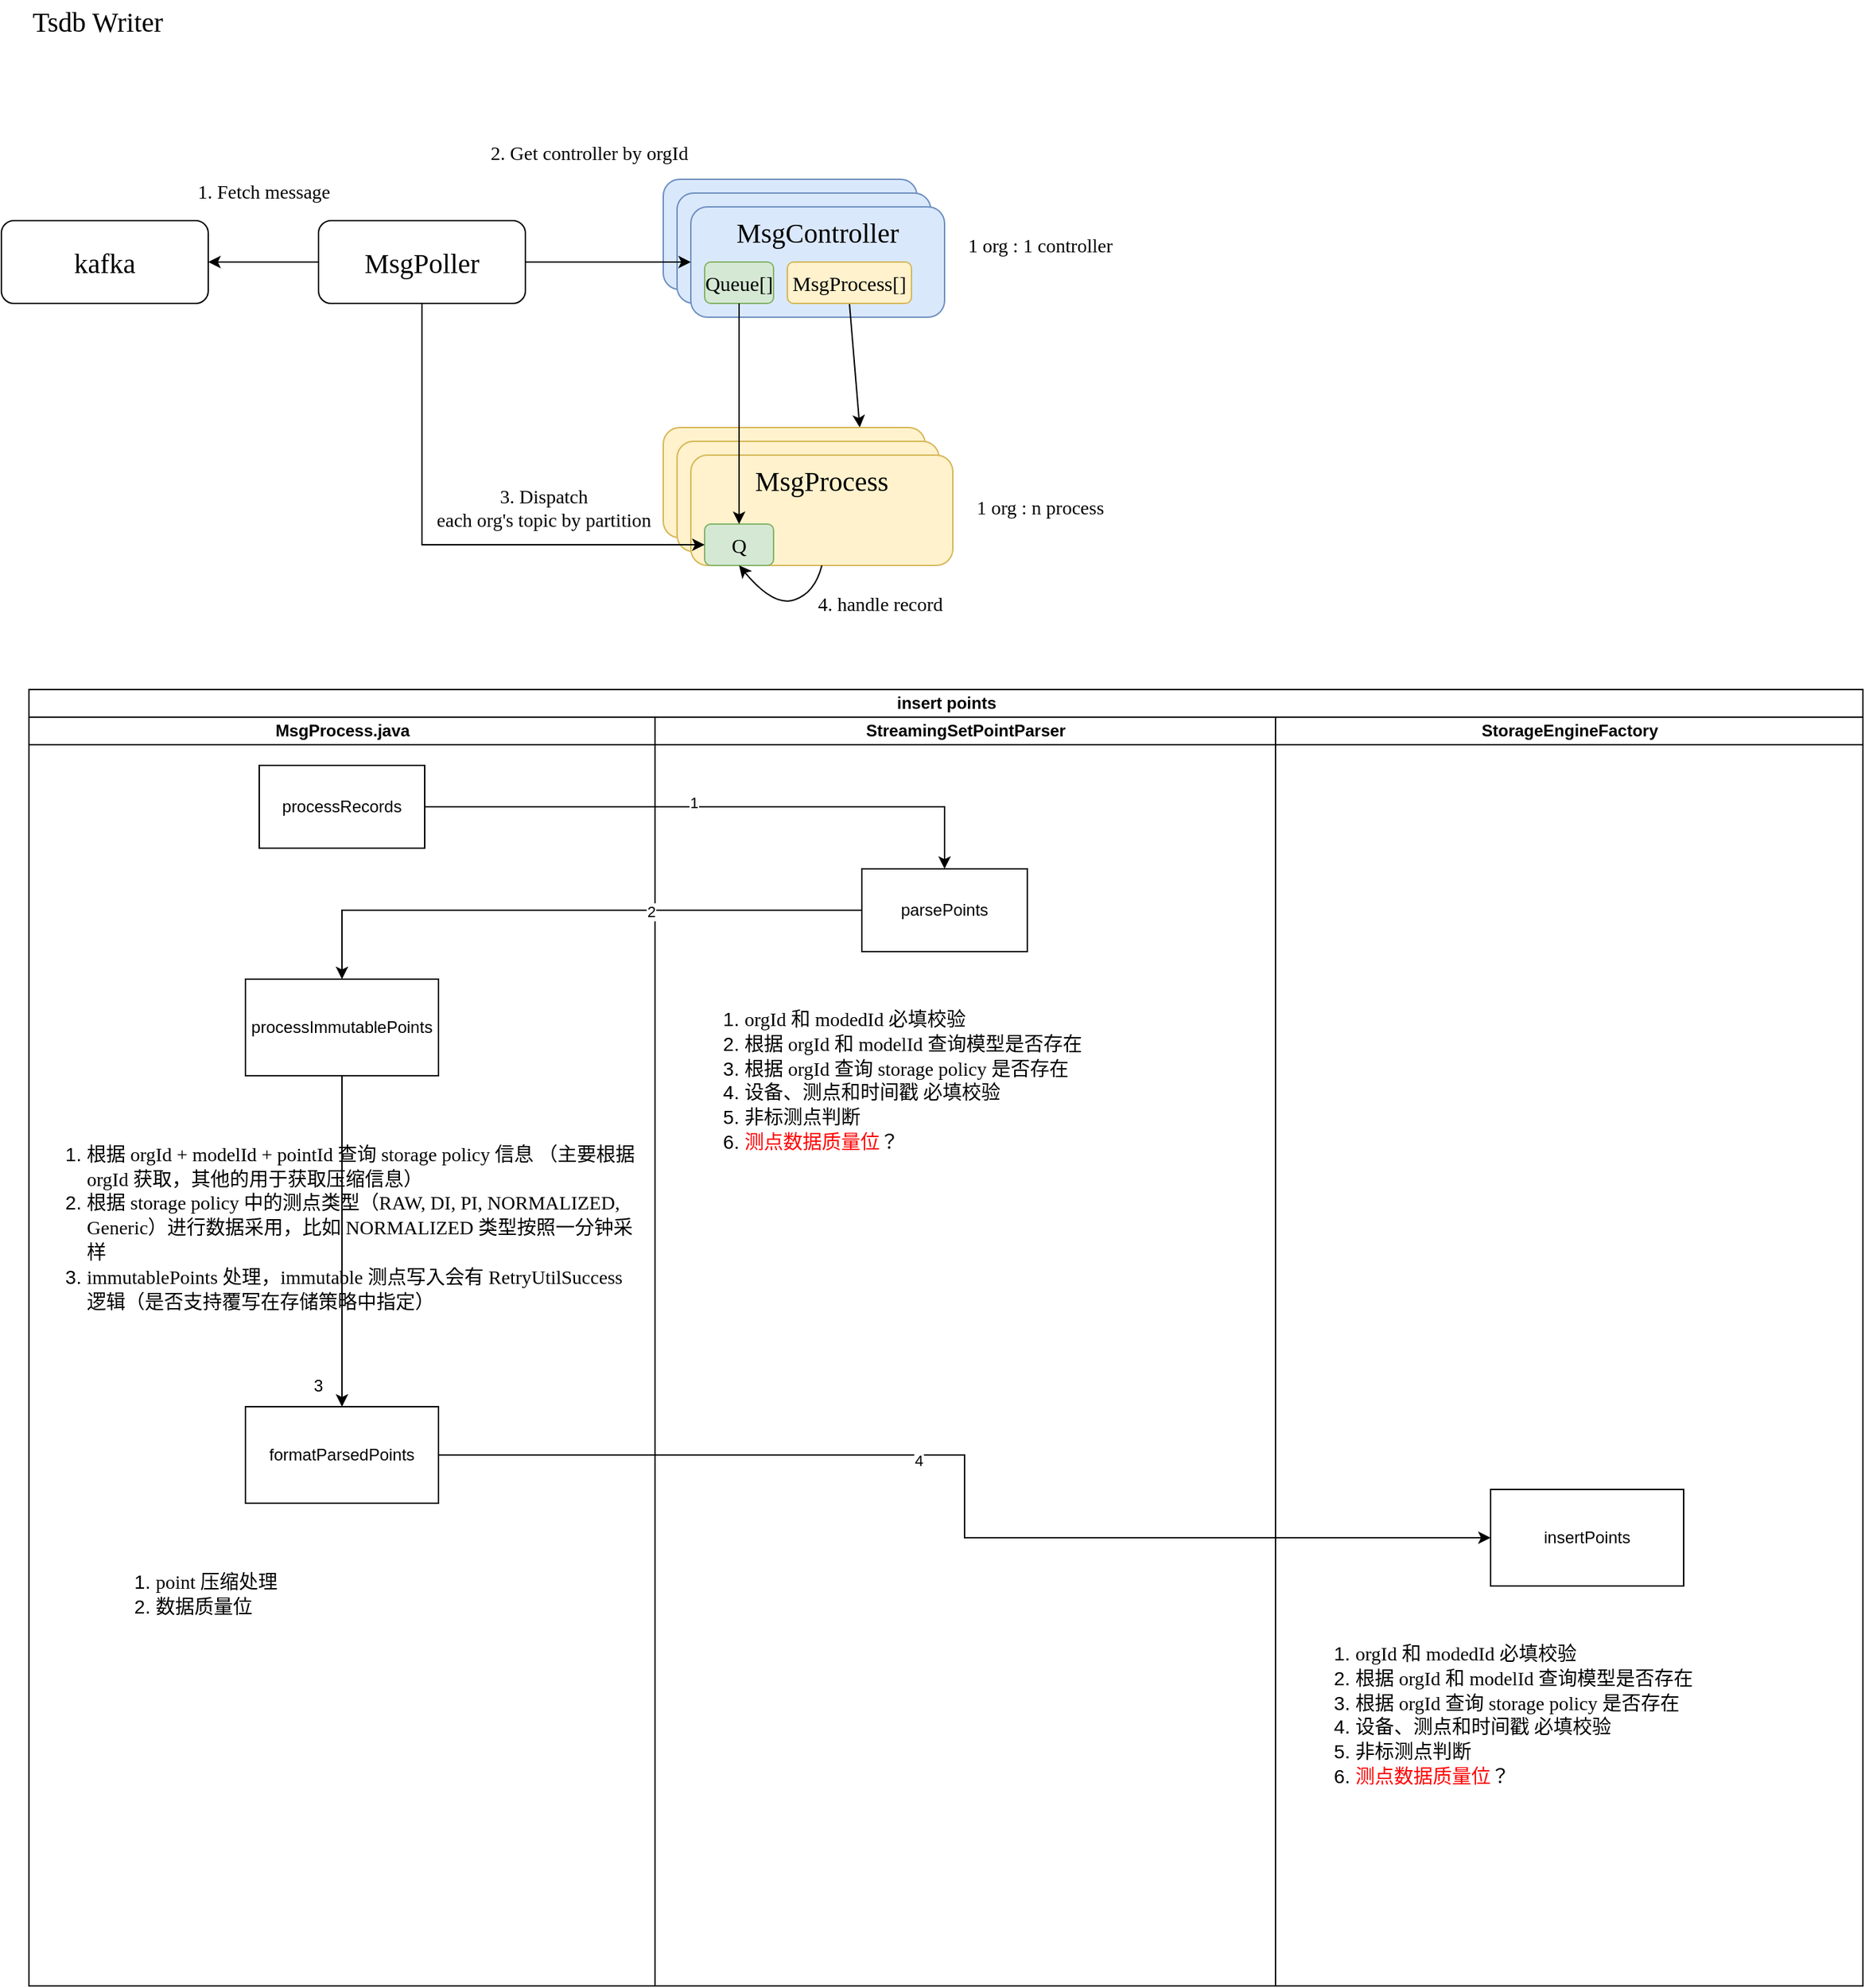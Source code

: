 <mxfile version="21.3.2" type="github">
  <diagram name="第 1 页" id="iX-ga6FuyarV50mPAewc">
    <mxGraphModel dx="1434" dy="830" grid="1" gridSize="10" guides="1" tooltips="1" connect="1" arrows="1" fold="1" page="1" pageScale="1" pageWidth="827" pageHeight="1169" math="0" shadow="0">
      <root>
        <mxCell id="0" />
        <mxCell id="1" parent="0" />
        <mxCell id="RGq1c4zs5kMfCRphSGWV-12" style="edgeStyle=orthogonalEdgeStyle;rounded=0;orthogonalLoop=1;jettySize=auto;html=1;exitX=0;exitY=0.5;exitDx=0;exitDy=0;entryX=1;entryY=0.5;entryDx=0;entryDy=0;" edge="1" parent="1" source="RGq1c4zs5kMfCRphSGWV-10" target="RGq1c4zs5kMfCRphSGWV-11">
          <mxGeometry relative="1" as="geometry" />
        </mxCell>
        <mxCell id="RGq1c4zs5kMfCRphSGWV-17" value="1. Fetch message" style="edgeLabel;html=1;align=center;verticalAlign=middle;resizable=0;points=[];fontFamily=Times New Roman;fontSize=14;" vertex="1" connectable="0" parent="RGq1c4zs5kMfCRphSGWV-12">
          <mxGeometry x="0.075" y="-3" relative="1" as="geometry">
            <mxPoint x="3" y="-47" as="offset" />
          </mxGeometry>
        </mxCell>
        <mxCell id="RGq1c4zs5kMfCRphSGWV-10" value="MsgPoller" style="rounded=1;whiteSpace=wrap;html=1;hachureGap=4;fontFamily=Times New Roman;fontSize=20;" vertex="1" parent="1">
          <mxGeometry x="240" y="210" width="150" height="60" as="geometry" />
        </mxCell>
        <mxCell id="RGq1c4zs5kMfCRphSGWV-11" value="kafka" style="rounded=1;whiteSpace=wrap;html=1;hachureGap=4;fontFamily=Times New Roman;fontSize=20;" vertex="1" parent="1">
          <mxGeometry x="10" y="210" width="150" height="60" as="geometry" />
        </mxCell>
        <mxCell id="RGq1c4zs5kMfCRphSGWV-19" value="3. Dispatch&lt;br&gt;each org&#39;s topic by partition" style="edgeLabel;html=1;align=center;verticalAlign=middle;resizable=0;points=[];fontFamily=Times New Roman;fontSize=14;" vertex="1" connectable="0" parent="1">
          <mxGeometry x="170" y="430" as="geometry">
            <mxPoint x="233" y="-11" as="offset" />
          </mxGeometry>
        </mxCell>
        <mxCell id="RGq1c4zs5kMfCRphSGWV-22" value="&lt;div style=&quot;&quot;&gt;&lt;br&gt;&lt;/div&gt;" style="rounded=1;whiteSpace=wrap;html=1;hachureGap=4;fontFamily=Times New Roman;fontSize=15;align=center;horizontal=1;verticalAlign=top;fillColor=#dae8fc;strokeColor=#6c8ebf;" vertex="1" parent="1">
          <mxGeometry x="490" y="180" width="184" height="80" as="geometry" />
        </mxCell>
        <mxCell id="RGq1c4zs5kMfCRphSGWV-23" value="&lt;div style=&quot;&quot;&gt;&lt;br&gt;&lt;/div&gt;" style="rounded=1;whiteSpace=wrap;html=1;hachureGap=4;fontFamily=Times New Roman;fontSize=15;align=center;horizontal=1;verticalAlign=top;fillColor=#dae8fc;strokeColor=#6c8ebf;" vertex="1" parent="1">
          <mxGeometry x="500" y="190" width="184" height="80" as="geometry" />
        </mxCell>
        <mxCell id="RGq1c4zs5kMfCRphSGWV-20" value="&lt;div style=&quot;&quot;&gt;&lt;span style=&quot;background-color: initial;&quot;&gt;&lt;font style=&quot;font-size: 20px;&quot;&gt;MsgController&lt;/font&gt;&lt;/span&gt;&lt;/div&gt;" style="rounded=1;whiteSpace=wrap;html=1;hachureGap=4;fontFamily=Times New Roman;fontSize=15;fillColor=#dae8fc;strokeColor=#6c8ebf;align=center;horizontal=1;verticalAlign=top;" vertex="1" parent="1">
          <mxGeometry x="510" y="200" width="184" height="80" as="geometry" />
        </mxCell>
        <mxCell id="RGq1c4zs5kMfCRphSGWV-21" value="Queue[]" style="rounded=1;whiteSpace=wrap;html=1;hachureGap=4;fontFamily=Times New Roman;fontSize=15;fillColor=#d5e8d4;strokeColor=#82b366;" vertex="1" parent="1">
          <mxGeometry x="520" y="240" width="50" height="30" as="geometry" />
        </mxCell>
        <mxCell id="RGq1c4zs5kMfCRphSGWV-16" style="edgeStyle=orthogonalEdgeStyle;rounded=0;orthogonalLoop=1;jettySize=auto;html=1;exitX=1;exitY=0.5;exitDx=0;exitDy=0;entryX=0;entryY=0.5;entryDx=0;entryDy=0;" edge="1" parent="1" source="RGq1c4zs5kMfCRphSGWV-10" target="RGq1c4zs5kMfCRphSGWV-20">
          <mxGeometry relative="1" as="geometry">
            <mxPoint x="535" y="200" as="targetPoint" />
          </mxGeometry>
        </mxCell>
        <mxCell id="RGq1c4zs5kMfCRphSGWV-27" style="rounded=0;orthogonalLoop=1;jettySize=auto;html=1;entryX=0.75;entryY=0;entryDx=0;entryDy=0;exitX=0.5;exitY=1;exitDx=0;exitDy=0;" edge="1" parent="1" source="RGq1c4zs5kMfCRphSGWV-24" target="RGq1c4zs5kMfCRphSGWV-29">
          <mxGeometry relative="1" as="geometry">
            <mxPoint x="600" y="260" as="sourcePoint" />
            <mxPoint x="572" y="360" as="targetPoint" />
          </mxGeometry>
        </mxCell>
        <mxCell id="RGq1c4zs5kMfCRphSGWV-24" value="MsgProcess[]" style="rounded=1;whiteSpace=wrap;html=1;hachureGap=4;fontFamily=Times New Roman;fontSize=15;fillColor=#fff2cc;strokeColor=#d6b656;" vertex="1" parent="1">
          <mxGeometry x="580" y="240" width="90" height="30" as="geometry" />
        </mxCell>
        <mxCell id="RGq1c4zs5kMfCRphSGWV-29" value="MsgProcess" style="rounded=1;whiteSpace=wrap;html=1;hachureGap=4;fontFamily=Times New Roman;fontSize=20;fillColor=#fff2cc;strokeColor=#d6b656;verticalAlign=top;" vertex="1" parent="1">
          <mxGeometry x="490" y="360" width="190" height="80" as="geometry" />
        </mxCell>
        <mxCell id="RGq1c4zs5kMfCRphSGWV-32" value="MsgProcess" style="rounded=1;whiteSpace=wrap;html=1;hachureGap=4;fontFamily=Times New Roman;fontSize=20;fillColor=#fff2cc;strokeColor=#d6b656;verticalAlign=top;" vertex="1" parent="1">
          <mxGeometry x="500" y="370" width="190" height="80" as="geometry" />
        </mxCell>
        <mxCell id="RGq1c4zs5kMfCRphSGWV-33" value="MsgProcess" style="rounded=1;whiteSpace=wrap;html=1;hachureGap=4;fontFamily=Times New Roman;fontSize=20;fillColor=#fff2cc;strokeColor=#d6b656;verticalAlign=top;" vertex="1" parent="1">
          <mxGeometry x="510" y="380" width="190" height="80" as="geometry" />
        </mxCell>
        <mxCell id="RGq1c4zs5kMfCRphSGWV-30" value="Q" style="rounded=1;whiteSpace=wrap;html=1;hachureGap=4;fontFamily=Times New Roman;fontSize=15;fillColor=#d5e8d4;strokeColor=#82b366;" vertex="1" parent="1">
          <mxGeometry x="520" y="430" width="50" height="30" as="geometry" />
        </mxCell>
        <mxCell id="RGq1c4zs5kMfCRphSGWV-34" style="rounded=0;orthogonalLoop=1;jettySize=auto;html=1;exitX=0.5;exitY=1;exitDx=0;exitDy=0;" edge="1" parent="1" source="RGq1c4zs5kMfCRphSGWV-21" target="RGq1c4zs5kMfCRphSGWV-30">
          <mxGeometry relative="1" as="geometry" />
        </mxCell>
        <mxCell id="RGq1c4zs5kMfCRphSGWV-35" style="edgeStyle=orthogonalEdgeStyle;rounded=0;orthogonalLoop=1;jettySize=auto;html=1;exitX=0.5;exitY=1;exitDx=0;exitDy=0;entryX=0;entryY=0.5;entryDx=0;entryDy=0;" edge="1" parent="1" source="RGq1c4zs5kMfCRphSGWV-10" target="RGq1c4zs5kMfCRphSGWV-30">
          <mxGeometry relative="1" as="geometry" />
        </mxCell>
        <mxCell id="RGq1c4zs5kMfCRphSGWV-36" value="1 org : 1 controller" style="edgeLabel;html=1;align=center;verticalAlign=middle;resizable=0;points=[];fontFamily=Times New Roman;fontSize=14;" vertex="1" connectable="0" parent="1">
          <mxGeometry x="530" y="240" as="geometry">
            <mxPoint x="233" y="-11" as="offset" />
          </mxGeometry>
        </mxCell>
        <mxCell id="RGq1c4zs5kMfCRphSGWV-38" value="2. Get controller by orgId" style="edgeLabel;html=1;align=center;verticalAlign=middle;resizable=0;points=[];fontFamily=Times New Roman;fontSize=14;" vertex="1" connectable="0" parent="1">
          <mxGeometry x="190" y="170" as="geometry">
            <mxPoint x="246" y="-8" as="offset" />
          </mxGeometry>
        </mxCell>
        <mxCell id="RGq1c4zs5kMfCRphSGWV-40" value="1 org : n process" style="edgeLabel;html=1;align=center;verticalAlign=middle;resizable=0;points=[];fontFamily=Times New Roman;fontSize=14;" vertex="1" connectable="0" parent="1">
          <mxGeometry x="530" y="430" as="geometry">
            <mxPoint x="233" y="-11" as="offset" />
          </mxGeometry>
        </mxCell>
        <mxCell id="RGq1c4zs5kMfCRphSGWV-42" value="Tsdb Writer" style="text;html=1;strokeColor=none;fillColor=none;align=center;verticalAlign=middle;whiteSpace=wrap;rounded=0;fontSize=20;fontFamily=Times New Roman;" vertex="1" parent="1">
          <mxGeometry x="10" y="50" width="140" height="30" as="geometry" />
        </mxCell>
        <mxCell id="RGq1c4zs5kMfCRphSGWV-45" value="" style="curved=1;endArrow=classic;html=1;rounded=0;entryX=0.5;entryY=1;entryDx=0;entryDy=0;exitX=0.5;exitY=1;exitDx=0;exitDy=0;" edge="1" parent="1" source="RGq1c4zs5kMfCRphSGWV-33" target="RGq1c4zs5kMfCRphSGWV-30">
          <mxGeometry width="50" height="50" relative="1" as="geometry">
            <mxPoint x="570" y="640" as="sourcePoint" />
            <mxPoint x="620" y="590" as="targetPoint" />
            <Array as="points">
              <mxPoint x="600" y="480" />
              <mxPoint x="570" y="490" />
            </Array>
          </mxGeometry>
        </mxCell>
        <mxCell id="RGq1c4zs5kMfCRphSGWV-46" value="4. handle record" style="edgeLabel;html=1;align=center;verticalAlign=middle;resizable=0;points=[];fontFamily=Times New Roman;fontSize=14;" vertex="1" connectable="0" parent="1">
          <mxGeometry x="414" y="500" as="geometry">
            <mxPoint x="233" y="-11" as="offset" />
          </mxGeometry>
        </mxCell>
        <mxCell id="RGq1c4zs5kMfCRphSGWV-53" value="insert points" style="swimlane;childLayout=stackLayout;resizeParent=1;resizeParentMax=0;startSize=20;html=1;" vertex="1" parent="1">
          <mxGeometry x="30" y="550" width="1330" height="940" as="geometry" />
        </mxCell>
        <mxCell id="RGq1c4zs5kMfCRphSGWV-54" value="MsgProcess.java" style="swimlane;startSize=20;html=1;" vertex="1" parent="RGq1c4zs5kMfCRphSGWV-53">
          <mxGeometry y="20" width="454" height="920" as="geometry" />
        </mxCell>
        <mxCell id="RGq1c4zs5kMfCRphSGWV-58" value="processRecords" style="rounded=0;whiteSpace=wrap;html=1;" vertex="1" parent="RGq1c4zs5kMfCRphSGWV-54">
          <mxGeometry x="167" y="35" width="120" height="60" as="geometry" />
        </mxCell>
        <mxCell id="RGq1c4zs5kMfCRphSGWV-76" style="rounded=0;orthogonalLoop=1;jettySize=auto;html=1;exitX=0.5;exitY=1;exitDx=0;exitDy=0;" edge="1" parent="RGq1c4zs5kMfCRphSGWV-54" source="RGq1c4zs5kMfCRphSGWV-70" target="RGq1c4zs5kMfCRphSGWV-75">
          <mxGeometry relative="1" as="geometry" />
        </mxCell>
        <mxCell id="RGq1c4zs5kMfCRphSGWV-70" value="processImmutablePoints" style="rounded=0;whiteSpace=wrap;html=1;" vertex="1" parent="RGq1c4zs5kMfCRphSGWV-54">
          <mxGeometry x="157" y="190" width="140" height="70" as="geometry" />
        </mxCell>
        <mxCell id="RGq1c4zs5kMfCRphSGWV-74" value="&lt;div&gt;&lt;font face=&quot;Times New Roman&quot;&gt;&lt;br&gt;&lt;/font&gt;&lt;/div&gt;&lt;ol style=&quot;font-size: 14px;&quot;&gt;&lt;li style=&quot;font-size: 14px;&quot;&gt;&lt;font face=&quot;Times New Roman&quot; style=&quot;font-size: 14px;&quot;&gt;根据 orgId + modelId + pointId 查询 storage policy 信息 （主要根据 orgId 获取，其他的用于获取压缩信息）&lt;/font&gt;&lt;/li&gt;&lt;li style=&quot;font-size: 14px;&quot;&gt;&lt;font face=&quot;Times New Roman&quot; style=&quot;font-size: 14px;&quot;&gt;根据 storage policy 中的测点类型（RAW, DI, PI, NORMALIZED, Generic）进行数据采用，比如 NORMALIZED 类型按照一分钟采样&lt;br style=&quot;font-size: 14px;&quot;&gt;&lt;/font&gt;&lt;/li&gt;&lt;li style=&quot;font-size: 14px;&quot;&gt;&lt;font face=&quot;Times New Roman&quot; style=&quot;font-size: 14px;&quot;&gt;immutablePoints 处理，immutable 测点写入会有 RetryUtilSuccess 逻辑（是否支持覆写在存储策略中指定）&lt;/font&gt;&lt;/li&gt;&lt;/ol&gt;" style="text;strokeColor=none;fillColor=none;html=1;whiteSpace=wrap;verticalAlign=top;overflow=hidden;fontSize=14;" vertex="1" parent="RGq1c4zs5kMfCRphSGWV-54">
          <mxGeometry y="270" width="440" height="220" as="geometry" />
        </mxCell>
        <mxCell id="RGq1c4zs5kMfCRphSGWV-75" value="formatParsedPoints" style="rounded=0;whiteSpace=wrap;html=1;" vertex="1" parent="RGq1c4zs5kMfCRphSGWV-54">
          <mxGeometry x="157" y="500" width="140" height="70" as="geometry" />
        </mxCell>
        <mxCell id="RGq1c4zs5kMfCRphSGWV-77" value="&lt;div&gt;&lt;font face=&quot;Times New Roman&quot;&gt;&lt;br&gt;&lt;/font&gt;&lt;/div&gt;&lt;ol style=&quot;font-size: 14px;&quot;&gt;&lt;li style=&quot;font-size: 14px;&quot;&gt;&lt;font face=&quot;Times New Roman&quot;&gt;point 压缩处理&lt;/font&gt;&lt;/li&gt;&lt;li style=&quot;font-size: 14px;&quot;&gt;数据质量位&lt;/li&gt;&lt;/ol&gt;" style="text;strokeColor=none;fillColor=none;html=1;whiteSpace=wrap;verticalAlign=top;overflow=hidden;fontSize=14;" vertex="1" parent="RGq1c4zs5kMfCRphSGWV-54">
          <mxGeometry x="50" y="580" width="303" height="100" as="geometry" />
        </mxCell>
        <mxCell id="RGq1c4zs5kMfCRphSGWV-79" value="3" style="text;html=1;strokeColor=none;fillColor=none;align=center;verticalAlign=middle;whiteSpace=wrap;rounded=0;" vertex="1" parent="RGq1c4zs5kMfCRphSGWV-54">
          <mxGeometry x="180" y="470" width="60" height="30" as="geometry" />
        </mxCell>
        <mxCell id="RGq1c4zs5kMfCRphSGWV-55" value="StreamingSetPointParser" style="swimlane;startSize=20;html=1;" vertex="1" parent="RGq1c4zs5kMfCRphSGWV-53">
          <mxGeometry x="454" y="20" width="450" height="920" as="geometry" />
        </mxCell>
        <mxCell id="RGq1c4zs5kMfCRphSGWV-68" value="parsePoints" style="rounded=0;whiteSpace=wrap;html=1;" vertex="1" parent="RGq1c4zs5kMfCRphSGWV-55">
          <mxGeometry x="150" y="110" width="120" height="60" as="geometry" />
        </mxCell>
        <mxCell id="RGq1c4zs5kMfCRphSGWV-51" value="&lt;ol style=&quot;font-size: 14px;&quot;&gt;&lt;li style=&quot;font-size: 14px;&quot;&gt;&lt;font face=&quot;Times New Roman&quot; style=&quot;font-size: 14px;&quot;&gt;orgId 和 modedId 必填校验&lt;/font&gt;&lt;/li&gt;&lt;li style=&quot;font-size: 14px;&quot;&gt;&lt;font face=&quot;Times New Roman&quot; style=&quot;font-size: 14px;&quot;&gt;根据 orgId 和 modelId 查询模型是否存在&lt;/font&gt;&lt;/li&gt;&lt;li style=&quot;font-size: 14px;&quot;&gt;&lt;font face=&quot;Times New Roman&quot; style=&quot;font-size: 14px;&quot;&gt;根据 orgId 查询 storage policy 是否存在&lt;/font&gt;&lt;/li&gt;&lt;li style=&quot;font-size: 14px;&quot;&gt;&lt;font face=&quot;Times New Roman&quot; style=&quot;font-size: 14px;&quot;&gt;设备、测点和时间戳 必填校验&lt;/font&gt;&lt;/li&gt;&lt;li style=&quot;font-size: 14px;&quot;&gt;&lt;font face=&quot;Times New Roman&quot; style=&quot;font-size: 14px;&quot;&gt;非标测点判断&lt;/font&gt;&lt;/li&gt;&lt;li style=&quot;font-size: 14px;&quot;&gt;&lt;font face=&quot;Times New Roman&quot; style=&quot;font-size: 14px;&quot;&gt;&lt;font color=&quot;#ff0000&quot;&gt;测点数据质量位&lt;/font&gt;？&lt;/font&gt;&lt;/li&gt;&lt;/ol&gt;" style="text;strokeColor=none;fillColor=none;html=1;whiteSpace=wrap;verticalAlign=top;overflow=hidden;fontSize=14;" vertex="1" parent="RGq1c4zs5kMfCRphSGWV-55">
          <mxGeometry x="23" y="190" width="407" height="170" as="geometry" />
        </mxCell>
        <mxCell id="RGq1c4zs5kMfCRphSGWV-69" style="edgeStyle=orthogonalEdgeStyle;rounded=0;orthogonalLoop=1;jettySize=auto;html=1;exitX=1;exitY=0.5;exitDx=0;exitDy=0;entryX=0.5;entryY=0;entryDx=0;entryDy=0;" edge="1" parent="RGq1c4zs5kMfCRphSGWV-53" source="RGq1c4zs5kMfCRphSGWV-58" target="RGq1c4zs5kMfCRphSGWV-68">
          <mxGeometry relative="1" as="geometry" />
        </mxCell>
        <mxCell id="RGq1c4zs5kMfCRphSGWV-72" value="1" style="edgeLabel;html=1;align=center;verticalAlign=middle;resizable=0;points=[];" vertex="1" connectable="0" parent="RGq1c4zs5kMfCRphSGWV-69">
          <mxGeometry x="-0.076" y="3" relative="1" as="geometry">
            <mxPoint as="offset" />
          </mxGeometry>
        </mxCell>
        <mxCell id="RGq1c4zs5kMfCRphSGWV-71" style="edgeStyle=orthogonalEdgeStyle;rounded=0;orthogonalLoop=1;jettySize=auto;html=1;exitX=0;exitY=0.5;exitDx=0;exitDy=0;entryX=0.5;entryY=0;entryDx=0;entryDy=0;" edge="1" parent="RGq1c4zs5kMfCRphSGWV-53" source="RGq1c4zs5kMfCRphSGWV-68" target="RGq1c4zs5kMfCRphSGWV-70">
          <mxGeometry relative="1" as="geometry" />
        </mxCell>
        <mxCell id="RGq1c4zs5kMfCRphSGWV-73" value="2" style="edgeLabel;html=1;align=center;verticalAlign=middle;resizable=0;points=[];" vertex="1" connectable="0" parent="RGq1c4zs5kMfCRphSGWV-71">
          <mxGeometry x="-0.284" y="1" relative="1" as="geometry">
            <mxPoint as="offset" />
          </mxGeometry>
        </mxCell>
        <mxCell id="RGq1c4zs5kMfCRphSGWV-80" style="edgeStyle=orthogonalEdgeStyle;rounded=0;orthogonalLoop=1;jettySize=auto;html=1;exitX=1;exitY=0.5;exitDx=0;exitDy=0;entryX=0;entryY=0.5;entryDx=0;entryDy=0;" edge="1" parent="RGq1c4zs5kMfCRphSGWV-53" source="RGq1c4zs5kMfCRphSGWV-75" target="RGq1c4zs5kMfCRphSGWV-78">
          <mxGeometry relative="1" as="geometry" />
        </mxCell>
        <mxCell id="RGq1c4zs5kMfCRphSGWV-81" value="4" style="edgeLabel;html=1;align=center;verticalAlign=middle;resizable=0;points=[];" vertex="1" connectable="0" parent="RGq1c4zs5kMfCRphSGWV-80">
          <mxGeometry x="-0.155" y="-4" relative="1" as="geometry">
            <mxPoint as="offset" />
          </mxGeometry>
        </mxCell>
        <mxCell id="RGq1c4zs5kMfCRphSGWV-65" value="StorageEngineFactory" style="swimlane;startSize=20;html=1;" vertex="1" parent="RGq1c4zs5kMfCRphSGWV-53">
          <mxGeometry x="904" y="20" width="426" height="920" as="geometry" />
        </mxCell>
        <mxCell id="RGq1c4zs5kMfCRphSGWV-78" value="insertPoints" style="rounded=0;whiteSpace=wrap;html=1;" vertex="1" parent="RGq1c4zs5kMfCRphSGWV-65">
          <mxGeometry x="156" y="560" width="140" height="70" as="geometry" />
        </mxCell>
        <mxCell id="RGq1c4zs5kMfCRphSGWV-83" value="&lt;ol style=&quot;font-size: 14px;&quot;&gt;&lt;li style=&quot;font-size: 14px;&quot;&gt;&lt;font face=&quot;Times New Roman&quot; style=&quot;font-size: 14px;&quot;&gt;orgId 和 modedId 必填校验&lt;/font&gt;&lt;/li&gt;&lt;li style=&quot;font-size: 14px;&quot;&gt;&lt;font face=&quot;Times New Roman&quot; style=&quot;font-size: 14px;&quot;&gt;根据 orgId 和 modelId 查询模型是否存在&lt;/font&gt;&lt;/li&gt;&lt;li style=&quot;font-size: 14px;&quot;&gt;&lt;font face=&quot;Times New Roman&quot; style=&quot;font-size: 14px;&quot;&gt;根据 orgId 查询 storage policy 是否存在&lt;/font&gt;&lt;/li&gt;&lt;li style=&quot;font-size: 14px;&quot;&gt;&lt;font face=&quot;Times New Roman&quot; style=&quot;font-size: 14px;&quot;&gt;设备、测点和时间戳 必填校验&lt;/font&gt;&lt;/li&gt;&lt;li style=&quot;font-size: 14px;&quot;&gt;&lt;font face=&quot;Times New Roman&quot; style=&quot;font-size: 14px;&quot;&gt;非标测点判断&lt;/font&gt;&lt;/li&gt;&lt;li style=&quot;font-size: 14px;&quot;&gt;&lt;font face=&quot;Times New Roman&quot; style=&quot;font-size: 14px;&quot;&gt;&lt;font color=&quot;#ff0000&quot;&gt;测点数据质量位&lt;/font&gt;？&lt;/font&gt;&lt;/li&gt;&lt;/ol&gt;" style="text;strokeColor=none;fillColor=none;html=1;whiteSpace=wrap;verticalAlign=top;overflow=hidden;fontSize=14;" vertex="1" parent="1">
          <mxGeometry x="950" y="1220" width="407" height="170" as="geometry" />
        </mxCell>
      </root>
    </mxGraphModel>
  </diagram>
</mxfile>
